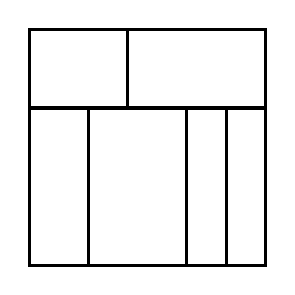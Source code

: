 \begin{tikzpicture}[very thick, scale=.5]
    \draw (0,4) rectangle (5/2,6);
    \draw (5/2,4) rectangle (6,6);
    \draw (0,0) rectangle (3/2,4);
    \draw (3/2,0) rectangle (4,4);
    \draw (4,0) rectangle (5,4);
    \draw (5,0) rectangle (6,4);
\end{tikzpicture}
